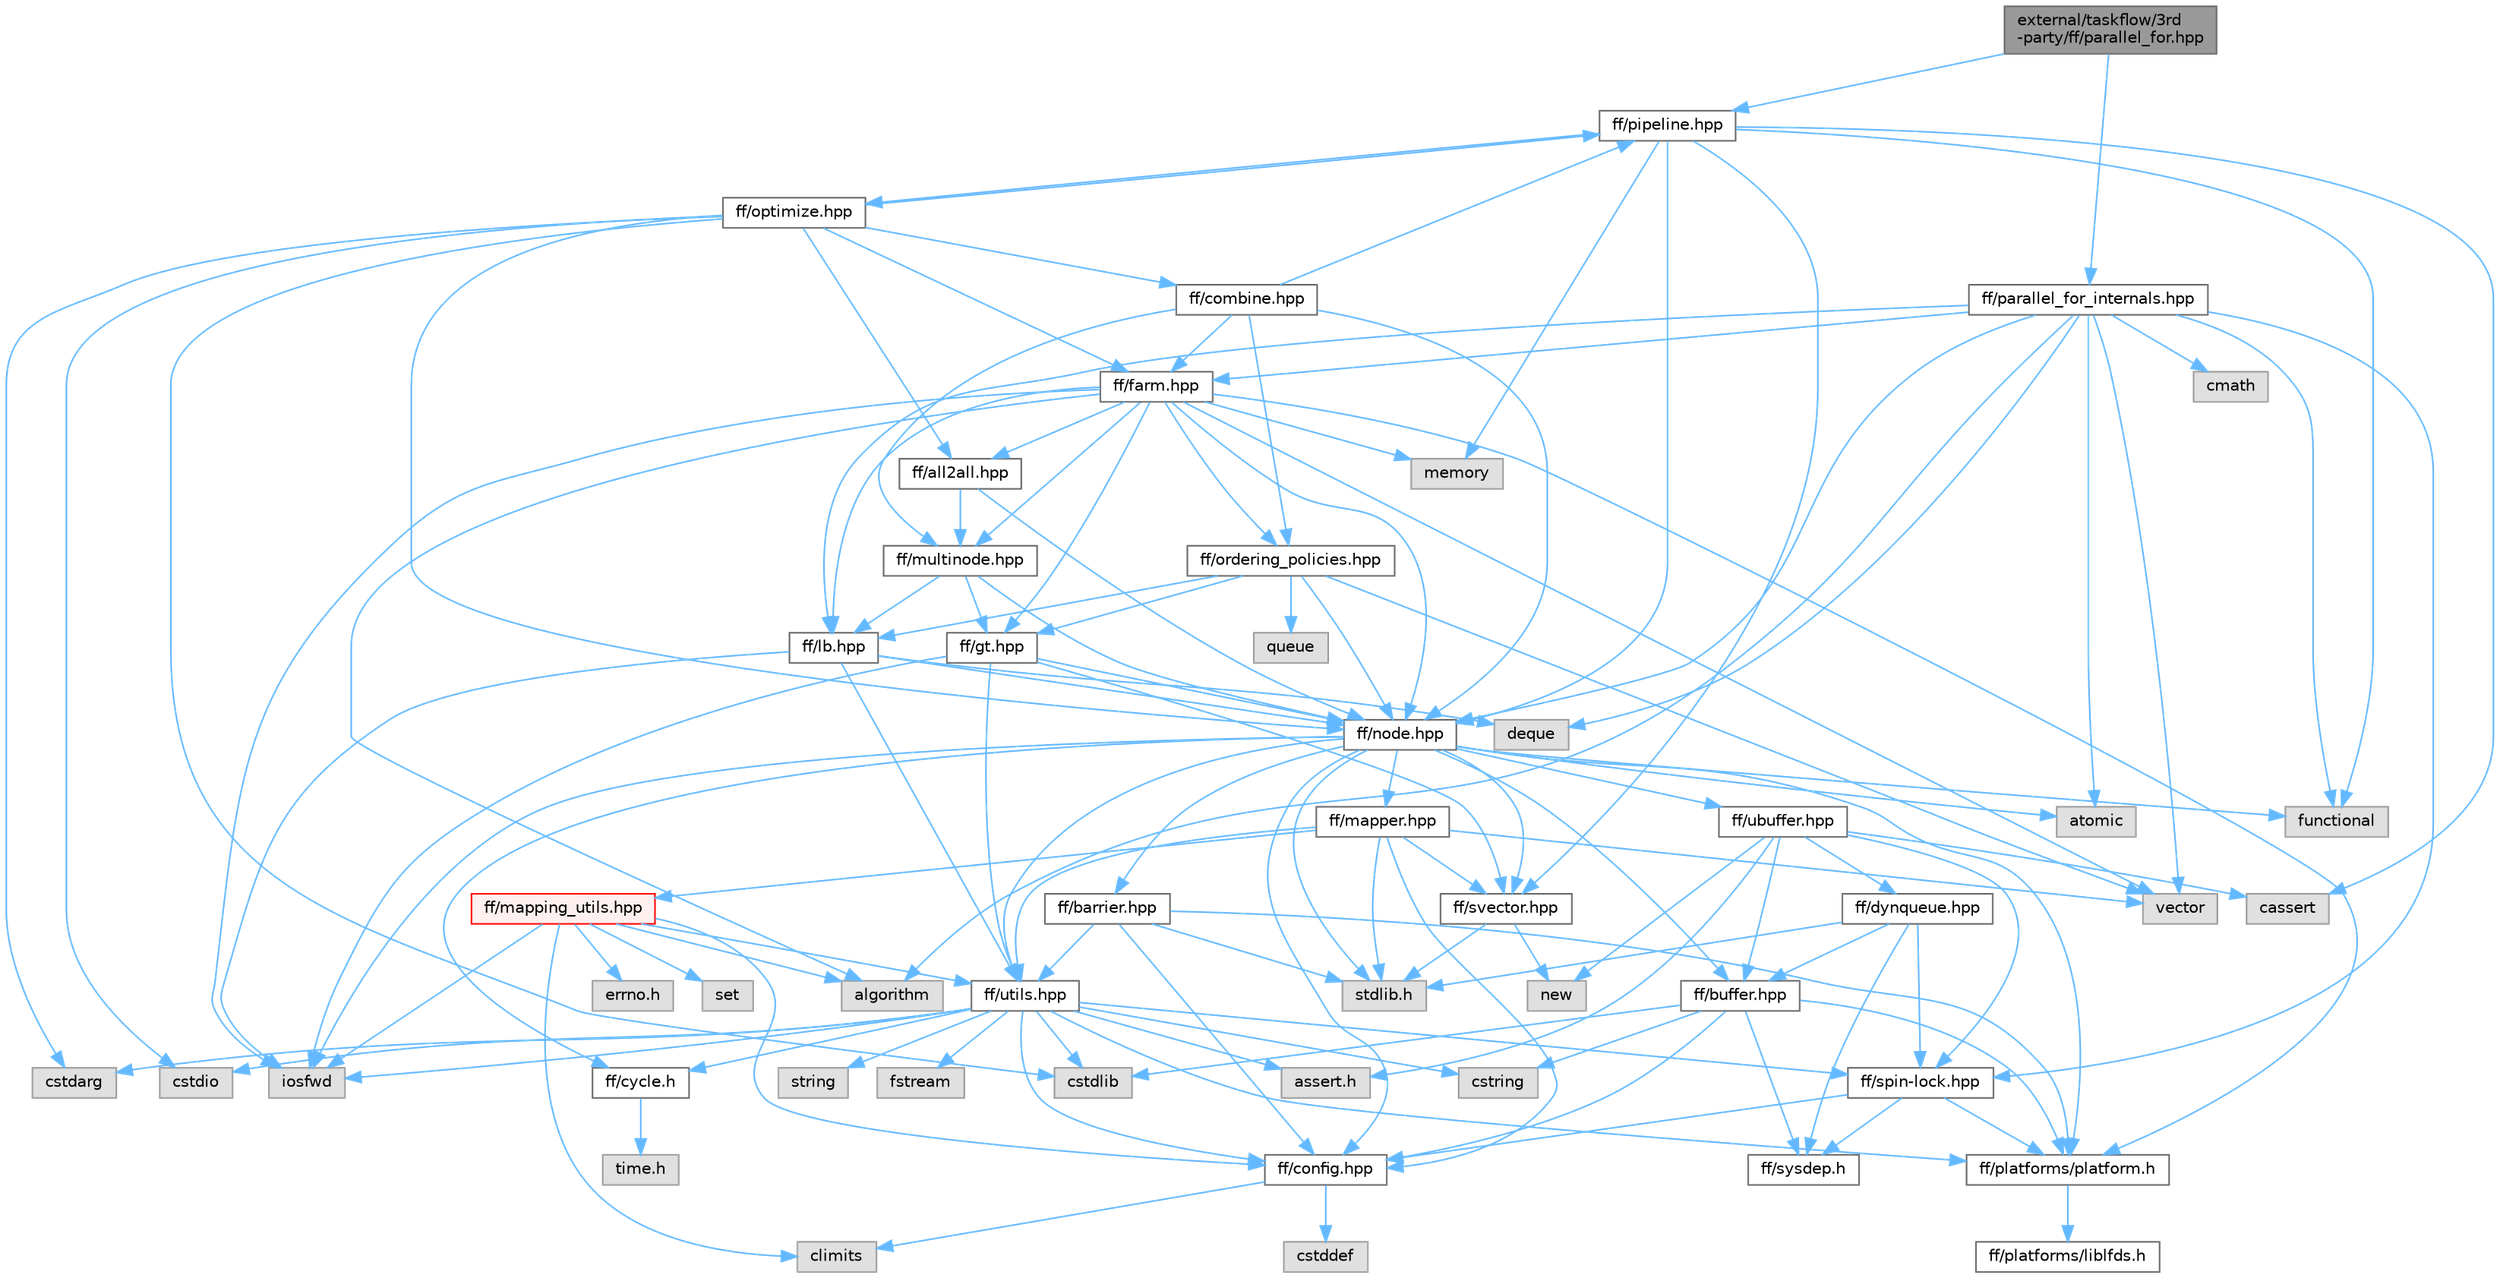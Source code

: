 digraph "external/taskflow/3rd-party/ff/parallel_for.hpp"
{
 // LATEX_PDF_SIZE
  bgcolor="transparent";
  edge [fontname=Helvetica,fontsize=10,labelfontname=Helvetica,labelfontsize=10];
  node [fontname=Helvetica,fontsize=10,shape=box,height=0.2,width=0.4];
  Node1 [id="Node000001",label="external/taskflow/3rd\l-party/ff/parallel_for.hpp",height=0.2,width=0.4,color="gray40", fillcolor="grey60", style="filled", fontcolor="black",tooltip="It describes the ParallelFor/ParallelForReduce/ParallelForPipeReduce patterns."];
  Node1 -> Node2 [id="edge127_Node000001_Node000002",color="steelblue1",style="solid",tooltip=" "];
  Node2 [id="Node000002",label="ff/pipeline.hpp",height=0.2,width=0.4,color="grey40", fillcolor="white", style="filled",URL="$3rd-party_2ff_2pipeline_8hpp.html",tooltip="This file implements the pipeline skeleton, both in the high-level pattern syntax (ff::ff_pipe) and l..."];
  Node2 -> Node3 [id="edge128_Node000002_Node000003",color="steelblue1",style="solid",tooltip=" "];
  Node3 [id="Node000003",label="cassert",height=0.2,width=0.4,color="grey60", fillcolor="#E0E0E0", style="filled",tooltip=" "];
  Node2 -> Node4 [id="edge129_Node000002_Node000004",color="steelblue1",style="solid",tooltip=" "];
  Node4 [id="Node000004",label="memory",height=0.2,width=0.4,color="grey60", fillcolor="#E0E0E0", style="filled",tooltip=" "];
  Node2 -> Node5 [id="edge130_Node000002_Node000005",color="steelblue1",style="solid",tooltip=" "];
  Node5 [id="Node000005",label="functional",height=0.2,width=0.4,color="grey60", fillcolor="#E0E0E0", style="filled",tooltip=" "];
  Node2 -> Node6 [id="edge131_Node000002_Node000006",color="steelblue1",style="solid",tooltip=" "];
  Node6 [id="Node000006",label="ff/svector.hpp",height=0.2,width=0.4,color="grey40", fillcolor="white", style="filled",URL="$svector_8hpp.html",tooltip="Simple yet efficient dynamic vector"];
  Node6 -> Node7 [id="edge132_Node000006_Node000007",color="steelblue1",style="solid",tooltip=" "];
  Node7 [id="Node000007",label="stdlib.h",height=0.2,width=0.4,color="grey60", fillcolor="#E0E0E0", style="filled",tooltip=" "];
  Node6 -> Node8 [id="edge133_Node000006_Node000008",color="steelblue1",style="solid",tooltip=" "];
  Node8 [id="Node000008",label="new",height=0.2,width=0.4,color="grey60", fillcolor="#E0E0E0", style="filled",tooltip=" "];
  Node2 -> Node9 [id="edge134_Node000002_Node000009",color="steelblue1",style="solid",tooltip=" "];
  Node9 [id="Node000009",label="ff/node.hpp",height=0.2,width=0.4,color="grey40", fillcolor="white", style="filled",URL="$node_8hpp.html",tooltip="FastFlow ff_node"];
  Node9 -> Node7 [id="edge135_Node000009_Node000007",color="steelblue1",style="solid",tooltip=" "];
  Node9 -> Node10 [id="edge136_Node000009_Node000010",color="steelblue1",style="solid",tooltip=" "];
  Node10 [id="Node000010",label="iosfwd",height=0.2,width=0.4,color="grey60", fillcolor="#E0E0E0", style="filled",tooltip=" "];
  Node9 -> Node5 [id="edge137_Node000009_Node000005",color="steelblue1",style="solid",tooltip=" "];
  Node9 -> Node11 [id="edge138_Node000009_Node000011",color="steelblue1",style="solid",tooltip=" "];
  Node11 [id="Node000011",label="ff/platforms/platform.h",height=0.2,width=0.4,color="grey40", fillcolor="white", style="filled",URL="$external_2taskflow_23rd-party_2ff_2platforms_2_platform_8h.html",tooltip=" "];
  Node11 -> Node12 [id="edge139_Node000011_Node000012",color="steelblue1",style="solid",tooltip=" "];
  Node12 [id="Node000012",label="ff/platforms/liblfds.h",height=0.2,width=0.4,color="grey40", fillcolor="white", style="filled",URL="$liblfds_8h.html",tooltip=" "];
  Node9 -> Node13 [id="edge140_Node000009_Node000013",color="steelblue1",style="solid",tooltip=" "];
  Node13 [id="Node000013",label="ff/cycle.h",height=0.2,width=0.4,color="grey40", fillcolor="white", style="filled",URL="$cycle_8h.html",tooltip=" "];
  Node13 -> Node14 [id="edge141_Node000013_Node000014",color="steelblue1",style="solid",tooltip=" "];
  Node14 [id="Node000014",label="time.h",height=0.2,width=0.4,color="grey60", fillcolor="#E0E0E0", style="filled",tooltip=" "];
  Node9 -> Node15 [id="edge142_Node000009_Node000015",color="steelblue1",style="solid",tooltip=" "];
  Node15 [id="Node000015",label="ff/utils.hpp",height=0.2,width=0.4,color="grey40", fillcolor="white", style="filled",URL="$utils_8hpp.html",tooltip="Utility functions"];
  Node15 -> Node16 [id="edge143_Node000015_Node000016",color="steelblue1",style="solid",tooltip=" "];
  Node16 [id="Node000016",label="assert.h",height=0.2,width=0.4,color="grey60", fillcolor="#E0E0E0", style="filled",tooltip=" "];
  Node15 -> Node17 [id="edge144_Node000015_Node000017",color="steelblue1",style="solid",tooltip=" "];
  Node17 [id="Node000017",label="cstdio",height=0.2,width=0.4,color="grey60", fillcolor="#E0E0E0", style="filled",tooltip=" "];
  Node15 -> Node18 [id="edge145_Node000015_Node000018",color="steelblue1",style="solid",tooltip=" "];
  Node18 [id="Node000018",label="cstdlib",height=0.2,width=0.4,color="grey60", fillcolor="#E0E0E0", style="filled",tooltip=" "];
  Node15 -> Node19 [id="edge146_Node000015_Node000019",color="steelblue1",style="solid",tooltip=" "];
  Node19 [id="Node000019",label="cstdarg",height=0.2,width=0.4,color="grey60", fillcolor="#E0E0E0", style="filled",tooltip=" "];
  Node15 -> Node10 [id="edge147_Node000015_Node000010",color="steelblue1",style="solid",tooltip=" "];
  Node15 -> Node20 [id="edge148_Node000015_Node000020",color="steelblue1",style="solid",tooltip=" "];
  Node20 [id="Node000020",label="ff/config.hpp",height=0.2,width=0.4,color="grey40", fillcolor="white", style="filled",URL="$config_8hpp.html",tooltip=" "];
  Node20 -> Node21 [id="edge149_Node000020_Node000021",color="steelblue1",style="solid",tooltip=" "];
  Node21 [id="Node000021",label="cstddef",height=0.2,width=0.4,color="grey60", fillcolor="#E0E0E0", style="filled",tooltip=" "];
  Node20 -> Node22 [id="edge150_Node000020_Node000022",color="steelblue1",style="solid",tooltip=" "];
  Node22 [id="Node000022",label="climits",height=0.2,width=0.4,color="grey60", fillcolor="#E0E0E0", style="filled",tooltip=" "];
  Node15 -> Node11 [id="edge151_Node000015_Node000011",color="steelblue1",style="solid",tooltip=" "];
  Node15 -> Node23 [id="edge152_Node000015_Node000023",color="steelblue1",style="solid",tooltip=" "];
  Node23 [id="Node000023",label="cstring",height=0.2,width=0.4,color="grey60", fillcolor="#E0E0E0", style="filled",tooltip=" "];
  Node15 -> Node24 [id="edge153_Node000015_Node000024",color="steelblue1",style="solid",tooltip=" "];
  Node24 [id="Node000024",label="string",height=0.2,width=0.4,color="grey60", fillcolor="#E0E0E0", style="filled",tooltip=" "];
  Node15 -> Node25 [id="edge154_Node000015_Node000025",color="steelblue1",style="solid",tooltip=" "];
  Node25 [id="Node000025",label="fstream",height=0.2,width=0.4,color="grey60", fillcolor="#E0E0E0", style="filled",tooltip=" "];
  Node15 -> Node13 [id="edge155_Node000015_Node000013",color="steelblue1",style="solid",tooltip=" "];
  Node15 -> Node26 [id="edge156_Node000015_Node000026",color="steelblue1",style="solid",tooltip=" "];
  Node26 [id="Node000026",label="ff/spin-lock.hpp",height=0.2,width=0.4,color="grey40", fillcolor="white", style="filled",URL="$spin-lock_8hpp.html",tooltip="This file contains several alternative spin lock(s) implementations that can be used as FastFlow spin..."];
  Node26 -> Node27 [id="edge157_Node000026_Node000027",color="steelblue1",style="solid",tooltip=" "];
  Node27 [id="Node000027",label="ff/sysdep.h",height=0.2,width=0.4,color="grey40", fillcolor="white", style="filled",URL="$sysdep_8h.html",tooltip=" "];
  Node26 -> Node11 [id="edge158_Node000026_Node000011",color="steelblue1",style="solid",tooltip=" "];
  Node26 -> Node20 [id="edge159_Node000026_Node000020",color="steelblue1",style="solid",tooltip=" "];
  Node9 -> Node28 [id="edge160_Node000009_Node000028",color="steelblue1",style="solid",tooltip=" "];
  Node28 [id="Node000028",label="ff/buffer.hpp",height=0.2,width=0.4,color="grey40", fillcolor="white", style="filled",URL="$buffer_8hpp.html",tooltip="This file contains the definition of the bounded SPSC channel buffer used in FastFlow"];
  Node28 -> Node18 [id="edge161_Node000028_Node000018",color="steelblue1",style="solid",tooltip=" "];
  Node28 -> Node23 [id="edge162_Node000028_Node000023",color="steelblue1",style="solid",tooltip=" "];
  Node28 -> Node27 [id="edge163_Node000028_Node000027",color="steelblue1",style="solid",tooltip=" "];
  Node28 -> Node20 [id="edge164_Node000028_Node000020",color="steelblue1",style="solid",tooltip=" "];
  Node28 -> Node11 [id="edge165_Node000028_Node000011",color="steelblue1",style="solid",tooltip=" "];
  Node9 -> Node29 [id="edge166_Node000009_Node000029",color="steelblue1",style="solid",tooltip=" "];
  Node29 [id="Node000029",label="ff/ubuffer.hpp",height=0.2,width=0.4,color="grey40", fillcolor="white", style="filled",URL="$ubuffer_8hpp.html",tooltip="This file contains the definition of the unbounded SWSR circular buffer used in FastFlow"];
  Node29 -> Node16 [id="edge167_Node000029_Node000016",color="steelblue1",style="solid",tooltip=" "];
  Node29 -> Node3 [id="edge168_Node000029_Node000003",color="steelblue1",style="solid",tooltip=" "];
  Node29 -> Node8 [id="edge169_Node000029_Node000008",color="steelblue1",style="solid",tooltip=" "];
  Node29 -> Node30 [id="edge170_Node000029_Node000030",color="steelblue1",style="solid",tooltip=" "];
  Node30 [id="Node000030",label="ff/dynqueue.hpp",height=0.2,width=0.4,color="grey40", fillcolor="white", style="filled",URL="$dynqueue_8hpp.html",tooltip="Implementation of a dynamic queue. Not currently used."];
  Node30 -> Node7 [id="edge171_Node000030_Node000007",color="steelblue1",style="solid",tooltip=" "];
  Node30 -> Node28 [id="edge172_Node000030_Node000028",color="steelblue1",style="solid",tooltip=" "];
  Node30 -> Node26 [id="edge173_Node000030_Node000026",color="steelblue1",style="solid",tooltip=" "];
  Node30 -> Node27 [id="edge174_Node000030_Node000027",color="steelblue1",style="solid",tooltip=" "];
  Node29 -> Node28 [id="edge175_Node000029_Node000028",color="steelblue1",style="solid",tooltip=" "];
  Node29 -> Node26 [id="edge176_Node000029_Node000026",color="steelblue1",style="solid",tooltip=" "];
  Node9 -> Node31 [id="edge177_Node000009_Node000031",color="steelblue1",style="solid",tooltip=" "];
  Node31 [id="Node000031",label="ff/mapper.hpp",height=0.2,width=0.4,color="grey40", fillcolor="white", style="filled",URL="$mapper_8hpp.html",tooltip="This file contains the thread mapper definition used in FastFlow"];
  Node31 -> Node7 [id="edge178_Node000031_Node000007",color="steelblue1",style="solid",tooltip=" "];
  Node31 -> Node20 [id="edge179_Node000031_Node000020",color="steelblue1",style="solid",tooltip=" "];
  Node31 -> Node6 [id="edge180_Node000031_Node000006",color="steelblue1",style="solid",tooltip=" "];
  Node31 -> Node15 [id="edge181_Node000031_Node000015",color="steelblue1",style="solid",tooltip=" "];
  Node31 -> Node32 [id="edge182_Node000031_Node000032",color="steelblue1",style="solid",tooltip=" "];
  Node32 [id="Node000032",label="ff/mapping_utils.hpp",height=0.2,width=0.4,color="red", fillcolor="#FFF0F0", style="filled",URL="$mapping__utils_8hpp.html",tooltip="This file contains utilities for plaform inspection and thread pinning"];
  Node32 -> Node22 [id="edge183_Node000032_Node000022",color="steelblue1",style="solid",tooltip=" "];
  Node32 -> Node33 [id="edge184_Node000032_Node000033",color="steelblue1",style="solid",tooltip=" "];
  Node33 [id="Node000033",label="set",height=0.2,width=0.4,color="grey60", fillcolor="#E0E0E0", style="filled",tooltip=" "];
  Node32 -> Node34 [id="edge185_Node000032_Node000034",color="steelblue1",style="solid",tooltip=" "];
  Node34 [id="Node000034",label="algorithm",height=0.2,width=0.4,color="grey60", fillcolor="#E0E0E0", style="filled",tooltip=" "];
  Node32 -> Node10 [id="edge186_Node000032_Node000010",color="steelblue1",style="solid",tooltip=" "];
  Node32 -> Node35 [id="edge187_Node000032_Node000035",color="steelblue1",style="solid",tooltip=" "];
  Node35 [id="Node000035",label="errno.h",height=0.2,width=0.4,color="grey60", fillcolor="#E0E0E0", style="filled",tooltip=" "];
  Node32 -> Node20 [id="edge188_Node000032_Node000020",color="steelblue1",style="solid",tooltip=" "];
  Node32 -> Node15 [id="edge189_Node000032_Node000015",color="steelblue1",style="solid",tooltip=" "];
  Node31 -> Node37 [id="edge190_Node000031_Node000037",color="steelblue1",style="solid",tooltip=" "];
  Node37 [id="Node000037",label="vector",height=0.2,width=0.4,color="grey60", fillcolor="#E0E0E0", style="filled",tooltip=" "];
  Node9 -> Node20 [id="edge191_Node000009_Node000020",color="steelblue1",style="solid",tooltip=" "];
  Node9 -> Node6 [id="edge192_Node000009_Node000006",color="steelblue1",style="solid",tooltip=" "];
  Node9 -> Node38 [id="edge193_Node000009_Node000038",color="steelblue1",style="solid",tooltip=" "];
  Node38 [id="Node000038",label="ff/barrier.hpp",height=0.2,width=0.4,color="grey40", fillcolor="white", style="filled",URL="$barrier_8hpp.html",tooltip="FastFlow blocking and non-blocking barrier implementations"];
  Node38 -> Node7 [id="edge194_Node000038_Node000007",color="steelblue1",style="solid",tooltip=" "];
  Node38 -> Node11 [id="edge195_Node000038_Node000011",color="steelblue1",style="solid",tooltip=" "];
  Node38 -> Node15 [id="edge196_Node000038_Node000015",color="steelblue1",style="solid",tooltip=" "];
  Node38 -> Node20 [id="edge197_Node000038_Node000020",color="steelblue1",style="solid",tooltip=" "];
  Node9 -> Node39 [id="edge198_Node000009_Node000039",color="steelblue1",style="solid",tooltip=" "];
  Node39 [id="Node000039",label="atomic",height=0.2,width=0.4,color="grey60", fillcolor="#E0E0E0", style="filled",tooltip=" "];
  Node2 -> Node40 [id="edge199_Node000002_Node000040",color="steelblue1",style="solid",tooltip=" "];
  Node40 [id="Node000040",label="ff/optimize.hpp",height=0.2,width=0.4,color="grey40", fillcolor="white", style="filled",URL="$optimize_8hpp.html",tooltip="FastFlow optimization heuristics"];
  Node40 -> Node17 [id="edge200_Node000040_Node000017",color="steelblue1",style="solid",tooltip=" "];
  Node40 -> Node18 [id="edge201_Node000040_Node000018",color="steelblue1",style="solid",tooltip=" "];
  Node40 -> Node19 [id="edge202_Node000040_Node000019",color="steelblue1",style="solid",tooltip=" "];
  Node40 -> Node9 [id="edge203_Node000040_Node000009",color="steelblue1",style="solid",tooltip=" "];
  Node40 -> Node2 [id="edge204_Node000040_Node000002",color="steelblue1",style="solid",tooltip=" "];
  Node40 -> Node41 [id="edge205_Node000040_Node000041",color="steelblue1",style="solid",tooltip=" "];
  Node41 [id="Node000041",label="ff/farm.hpp",height=0.2,width=0.4,color="grey40", fillcolor="white", style="filled",URL="$farm_8hpp.html",tooltip="Farm pattern"];
  Node41 -> Node10 [id="edge206_Node000041_Node000010",color="steelblue1",style="solid",tooltip=" "];
  Node41 -> Node37 [id="edge207_Node000041_Node000037",color="steelblue1",style="solid",tooltip=" "];
  Node41 -> Node34 [id="edge208_Node000041_Node000034",color="steelblue1",style="solid",tooltip=" "];
  Node41 -> Node4 [id="edge209_Node000041_Node000004",color="steelblue1",style="solid",tooltip=" "];
  Node41 -> Node11 [id="edge210_Node000041_Node000011",color="steelblue1",style="solid",tooltip=" "];
  Node41 -> Node42 [id="edge211_Node000041_Node000042",color="steelblue1",style="solid",tooltip=" "];
  Node42 [id="Node000042",label="ff/lb.hpp",height=0.2,width=0.4,color="grey40", fillcolor="white", style="filled",URL="$lb_8hpp.html",tooltip="Farm Emitter (not a ff_node)"];
  Node42 -> Node10 [id="edge212_Node000042_Node000010",color="steelblue1",style="solid",tooltip=" "];
  Node42 -> Node43 [id="edge213_Node000042_Node000043",color="steelblue1",style="solid",tooltip=" "];
  Node43 [id="Node000043",label="deque",height=0.2,width=0.4,color="grey60", fillcolor="#E0E0E0", style="filled",tooltip=" "];
  Node42 -> Node15 [id="edge214_Node000042_Node000015",color="steelblue1",style="solid",tooltip=" "];
  Node42 -> Node9 [id="edge215_Node000042_Node000009",color="steelblue1",style="solid",tooltip=" "];
  Node41 -> Node44 [id="edge216_Node000041_Node000044",color="steelblue1",style="solid",tooltip=" "];
  Node44 [id="Node000044",label="ff/gt.hpp",height=0.2,width=0.4,color="grey40", fillcolor="white", style="filled",URL="$gt_8hpp.html",tooltip="Farm Collector (it is not a ff_node)"];
  Node44 -> Node10 [id="edge217_Node000044_Node000010",color="steelblue1",style="solid",tooltip=" "];
  Node44 -> Node6 [id="edge218_Node000044_Node000006",color="steelblue1",style="solid",tooltip=" "];
  Node44 -> Node15 [id="edge219_Node000044_Node000015",color="steelblue1",style="solid",tooltip=" "];
  Node44 -> Node9 [id="edge220_Node000044_Node000009",color="steelblue1",style="solid",tooltip=" "];
  Node41 -> Node9 [id="edge221_Node000041_Node000009",color="steelblue1",style="solid",tooltip=" "];
  Node41 -> Node45 [id="edge222_Node000041_Node000045",color="steelblue1",style="solid",tooltip=" "];
  Node45 [id="Node000045",label="ff/multinode.hpp",height=0.2,width=0.4,color="grey40", fillcolor="white", style="filled",URL="$multinode_8hpp.html",tooltip="FastFlow ff_minode ff_monode and typed versions."];
  Node45 -> Node9 [id="edge223_Node000045_Node000009",color="steelblue1",style="solid",tooltip=" "];
  Node45 -> Node42 [id="edge224_Node000045_Node000042",color="steelblue1",style="solid",tooltip=" "];
  Node45 -> Node44 [id="edge225_Node000045_Node000044",color="steelblue1",style="solid",tooltip=" "];
  Node41 -> Node46 [id="edge226_Node000041_Node000046",color="steelblue1",style="solid",tooltip=" "];
  Node46 [id="Node000046",label="ff/ordering_policies.hpp",height=0.2,width=0.4,color="grey40", fillcolor="white", style="filled",URL="$ordering__policies_8hpp.html",tooltip=" "];
  Node46 -> Node37 [id="edge227_Node000046_Node000037",color="steelblue1",style="solid",tooltip=" "];
  Node46 -> Node47 [id="edge228_Node000046_Node000047",color="steelblue1",style="solid",tooltip=" "];
  Node47 [id="Node000047",label="queue",height=0.2,width=0.4,color="grey60", fillcolor="#E0E0E0", style="filled",tooltip=" "];
  Node46 -> Node42 [id="edge229_Node000046_Node000042",color="steelblue1",style="solid",tooltip=" "];
  Node46 -> Node44 [id="edge230_Node000046_Node000044",color="steelblue1",style="solid",tooltip=" "];
  Node46 -> Node9 [id="edge231_Node000046_Node000009",color="steelblue1",style="solid",tooltip=" "];
  Node41 -> Node48 [id="edge232_Node000041_Node000048",color="steelblue1",style="solid",tooltip=" "];
  Node48 [id="Node000048",label="ff/all2all.hpp",height=0.2,width=0.4,color="grey40", fillcolor="white", style="filled",URL="$all2all_8hpp.html",tooltip="FastFlow all-2-all building block"];
  Node48 -> Node9 [id="edge233_Node000048_Node000009",color="steelblue1",style="solid",tooltip=" "];
  Node48 -> Node45 [id="edge234_Node000048_Node000045",color="steelblue1",style="solid",tooltip=" "];
  Node40 -> Node48 [id="edge235_Node000040_Node000048",color="steelblue1",style="solid",tooltip=" "];
  Node40 -> Node49 [id="edge236_Node000040_Node000049",color="steelblue1",style="solid",tooltip=" "];
  Node49 [id="Node000049",label="ff/combine.hpp",height=0.2,width=0.4,color="grey40", fillcolor="white", style="filled",URL="$combine_8hpp.html",tooltip="FastFlow composition building block"];
  Node49 -> Node9 [id="edge237_Node000049_Node000009",color="steelblue1",style="solid",tooltip=" "];
  Node49 -> Node45 [id="edge238_Node000049_Node000045",color="steelblue1",style="solid",tooltip=" "];
  Node49 -> Node2 [id="edge239_Node000049_Node000002",color="steelblue1",style="solid",tooltip=" "];
  Node49 -> Node46 [id="edge240_Node000049_Node000046",color="steelblue1",style="solid",tooltip=" "];
  Node49 -> Node41 [id="edge241_Node000049_Node000041",color="steelblue1",style="solid",tooltip=" "];
  Node1 -> Node50 [id="edge242_Node000001_Node000050",color="steelblue1",style="solid",tooltip=" "];
  Node50 [id="Node000050",label="ff/parallel_for_internals.hpp",height=0.2,width=0.4,color="grey40", fillcolor="white", style="filled",URL="$parallel__for__internals_8hpp.html",tooltip="Internal classes and functions for parallel_for/parallel_reduce skeletons."];
  Node50 -> Node39 [id="edge243_Node000050_Node000039",color="steelblue1",style="solid",tooltip=" "];
  Node50 -> Node34 [id="edge244_Node000050_Node000034",color="steelblue1",style="solid",tooltip=" "];
  Node50 -> Node43 [id="edge245_Node000050_Node000043",color="steelblue1",style="solid",tooltip=" "];
  Node50 -> Node37 [id="edge246_Node000050_Node000037",color="steelblue1",style="solid",tooltip=" "];
  Node50 -> Node51 [id="edge247_Node000050_Node000051",color="steelblue1",style="solid",tooltip=" "];
  Node51 [id="Node000051",label="cmath",height=0.2,width=0.4,color="grey60", fillcolor="#E0E0E0", style="filled",tooltip=" "];
  Node50 -> Node5 [id="edge248_Node000050_Node000005",color="steelblue1",style="solid",tooltip=" "];
  Node50 -> Node42 [id="edge249_Node000050_Node000042",color="steelblue1",style="solid",tooltip=" "];
  Node50 -> Node9 [id="edge250_Node000050_Node000009",color="steelblue1",style="solid",tooltip=" "];
  Node50 -> Node41 [id="edge251_Node000050_Node000041",color="steelblue1",style="solid",tooltip=" "];
  Node50 -> Node26 [id="edge252_Node000050_Node000026",color="steelblue1",style="solid",tooltip=" "];
}

